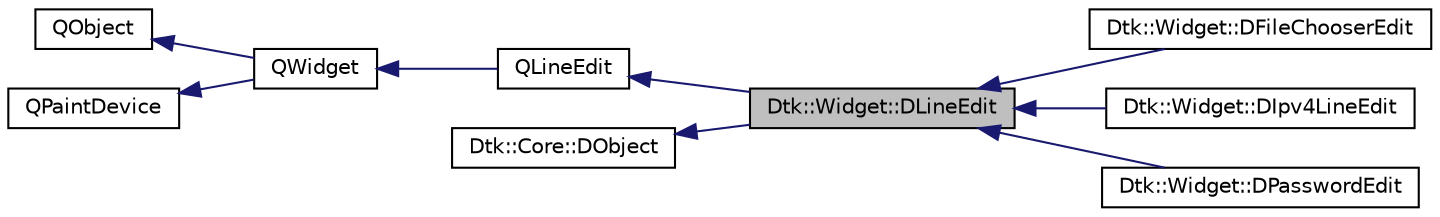 digraph "Dtk::Widget::DLineEdit"
{
  edge [fontname="Helvetica",fontsize="10",labelfontname="Helvetica",labelfontsize="10"];
  node [fontname="Helvetica",fontsize="10",shape=record];
  rankdir="LR";
  Node0 [label="Dtk::Widget::DLineEdit",height=0.2,width=0.4,color="black", fillcolor="grey75", style="filled", fontcolor="black"];
  Node1 -> Node0 [dir="back",color="midnightblue",fontsize="10",style="solid",fontname="Helvetica"];
  Node1 [label="QLineEdit",height=0.2,width=0.4,color="black", fillcolor="white", style="filled",URL="/home/xmuli/project/dtk/tags/qtwidgets.tags$qlineedit.html"];
  Node2 -> Node1 [dir="back",color="midnightblue",fontsize="10",style="solid",fontname="Helvetica"];
  Node2 [label="QWidget",height=0.2,width=0.4,color="black", fillcolor="white", style="filled",URL="/home/xmuli/project/dtk/tags/qtwidgets.tags$qwidget.html"];
  Node3 -> Node2 [dir="back",color="midnightblue",fontsize="10",style="solid",fontname="Helvetica"];
  Node3 [label="QObject",height=0.2,width=0.4,color="black", fillcolor="white", style="filled",URL="/home/xmuli/project/dtk/tags/qtcore.tags$qobject.html"];
  Node4 -> Node2 [dir="back",color="midnightblue",fontsize="10",style="solid",fontname="Helvetica"];
  Node4 [label="QPaintDevice",height=0.2,width=0.4,color="black", fillcolor="white", style="filled",URL="/home/xmuli/project/dtk/tags/qtgui.tags$qpaintdevice.html"];
  Node5 -> Node0 [dir="back",color="midnightblue",fontsize="10",style="solid",fontname="Helvetica"];
  Node5 [label="Dtk::Core::DObject",height=0.2,width=0.4,color="black", fillcolor="white", style="filled",URL="$class_dtk_1_1_core_1_1_d_object.html",tooltip="deepin-tool-kit 中所有公开类的祖先类。 "];
  Node0 -> Node6 [dir="back",color="midnightblue",fontsize="10",style="solid",fontname="Helvetica"];
  Node6 [label="Dtk::Widget::DFileChooserEdit",height=0.2,width=0.4,color="black", fillcolor="white", style="filled",URL="$class_dtk_1_1_widget_1_1_d_file_chooser_edit.html",tooltip="带有选择文件按钮的文本编辑框 "];
  Node0 -> Node7 [dir="back",color="midnightblue",fontsize="10",style="solid",fontname="Helvetica"];
  Node7 [label="Dtk::Widget::DIpv4LineEdit",height=0.2,width=0.4,color="black", fillcolor="white", style="filled",URL="$class_dtk_1_1_widget_1_1_d_ipv4_line_edit.html",tooltip="类DIpv4LineEdit是专门用于输入ipv4格式文本的编辑框。 "];
  Node0 -> Node8 [dir="back",color="midnightblue",fontsize="10",style="solid",fontname="Helvetica"];
  Node8 [label="Dtk::Widget::DPasswordEdit",height=0.2,width=0.4,color="black", fillcolor="white", style="filled",URL="$class_dtk_1_1_widget_1_1_d_password_edit.html",tooltip="DPasswordEdit提供了一个让用户输入的密码框 "];
}
